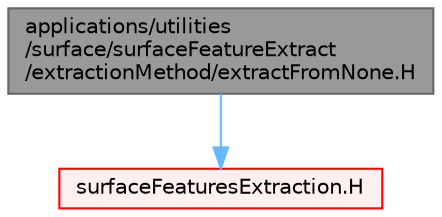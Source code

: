 digraph "applications/utilities/surface/surfaceFeatureExtract/extractionMethod/extractFromNone.H"
{
 // LATEX_PDF_SIZE
  bgcolor="transparent";
  edge [fontname=Helvetica,fontsize=10,labelfontname=Helvetica,labelfontsize=10];
  node [fontname=Helvetica,fontsize=10,shape=box,height=0.2,width=0.4];
  Node1 [id="Node000001",label="applications/utilities\l/surface/surfaceFeatureExtract\l/extractionMethod/extractFromNone.H",height=0.2,width=0.4,color="gray40", fillcolor="grey60", style="filled", fontcolor="black",tooltip=" "];
  Node1 -> Node2 [id="edge1_Node000001_Node000002",color="steelblue1",style="solid",tooltip=" "];
  Node2 [id="Node000002",label="surfaceFeaturesExtraction.H",height=0.2,width=0.4,color="red", fillcolor="#FFF0F0", style="filled",URL="$surfaceFeaturesExtraction_8H.html",tooltip=" "];
}
